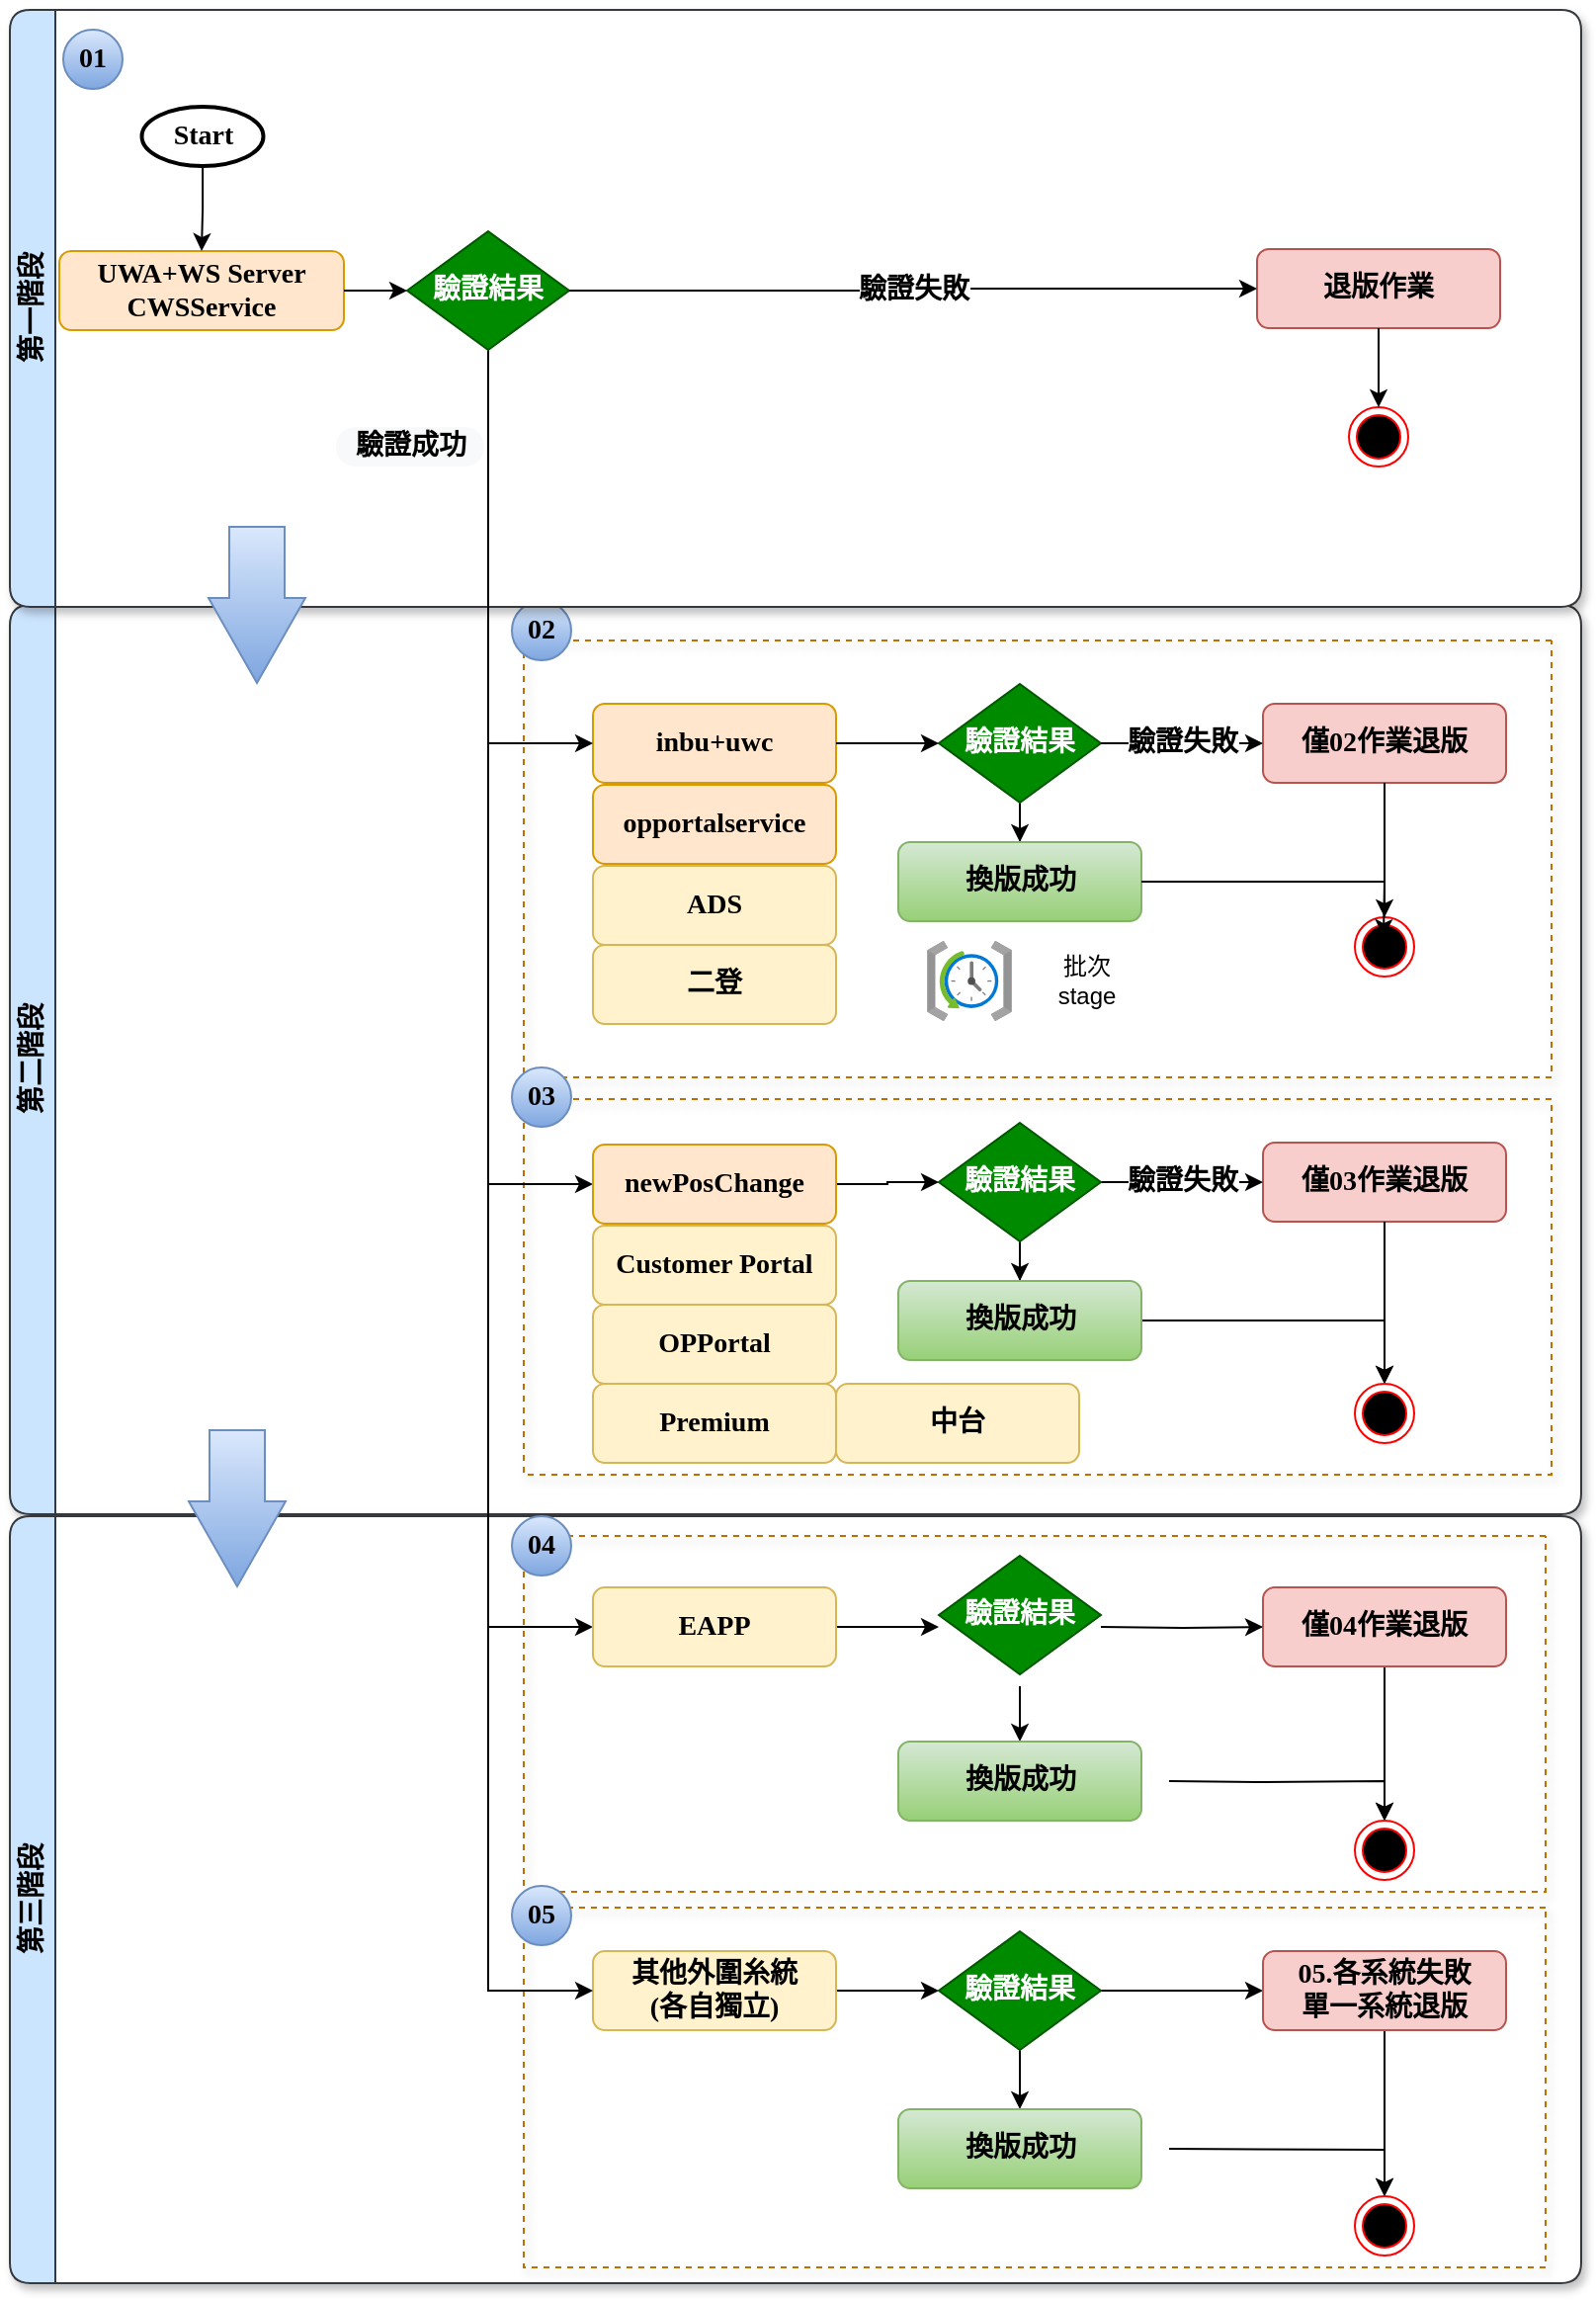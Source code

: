 <mxfile version="24.9.2">
  <diagram id="C5RBs43oDa-KdzZeNtuy" name="Page-1">
    <mxGraphModel dx="1426" dy="749" grid="1" gridSize="10" guides="1" tooltips="1" connect="1" arrows="1" fold="1" page="1" pageScale="1" pageWidth="827" pageHeight="1169" math="0" shadow="0">
      <root>
        <mxCell id="WIyWlLk6GJQsqaUBKTNV-0" />
        <mxCell id="WIyWlLk6GJQsqaUBKTNV-1" parent="WIyWlLk6GJQsqaUBKTNV-0" />
        <mxCell id="SWPrqackAz6YK81M5vLL-146" value="第二階段" style="swimlane;horizontal=0;whiteSpace=wrap;html=1;rounded=1;shadow=1;fillColor=#cce5ff;strokeColor=#36393d;swimlaneFillColor=default;fontFamily=Verdana;fontSize=14;fontStyle=1" parent="WIyWlLk6GJQsqaUBKTNV-1" vertex="1">
          <mxGeometry x="5" y="311" width="795" height="460" as="geometry" />
        </mxCell>
        <mxCell id="SWPrqackAz6YK81M5vLL-147" value="僅03作業退版" style="rounded=1;whiteSpace=wrap;html=1;fontSize=14;glass=0;strokeWidth=1;shadow=0;fillColor=#f8cecc;strokeColor=#b85450;fontFamily=Verdana;fontStyle=1" parent="SWPrqackAz6YK81M5vLL-146" vertex="1">
          <mxGeometry x="634" y="272" width="123.0" height="40" as="geometry" />
        </mxCell>
        <mxCell id="SWPrqackAz6YK81M5vLL-149" style="edgeStyle=orthogonalEdgeStyle;rounded=0;orthogonalLoop=1;jettySize=auto;html=1;entryX=0.5;entryY=0;entryDx=0;entryDy=0;fontFamily=Verdana;fontSize=14;fontStyle=1" parent="SWPrqackAz6YK81M5vLL-146" source="SWPrqackAz6YK81M5vLL-147" target="SWPrqackAz6YK81M5vLL-148" edge="1">
          <mxGeometry relative="1" as="geometry" />
        </mxCell>
        <mxCell id="SWPrqackAz6YK81M5vLL-134" value="二登" style="rounded=1;whiteSpace=wrap;html=1;fontSize=14;glass=0;strokeWidth=1;shadow=0;fillColor=#fff2cc;strokeColor=#d6b656;fontFamily=Verdana;fontStyle=1" parent="SWPrqackAz6YK81M5vLL-146" vertex="1">
          <mxGeometry x="295.0" y="172" width="123.0" height="40" as="geometry" />
        </mxCell>
        <mxCell id="SWPrqackAz6YK81M5vLL-133" value="ADS" style="rounded=1;whiteSpace=wrap;html=1;fontSize=14;glass=0;strokeWidth=1;shadow=0;fillColor=#fff2cc;strokeColor=#d6b656;fontFamily=Verdana;fontStyle=1" parent="SWPrqackAz6YK81M5vLL-146" vertex="1">
          <mxGeometry x="295.0" y="132" width="123.0" height="40" as="geometry" />
        </mxCell>
        <mxCell id="SWPrqackAz6YK81M5vLL-191" style="edgeStyle=orthogonalEdgeStyle;rounded=0;orthogonalLoop=1;jettySize=auto;html=1;entryX=0.5;entryY=0;entryDx=0;entryDy=0;fontFamily=Verdana;fontSize=14;fontStyle=1" parent="SWPrqackAz6YK81M5vLL-146" source="SWPrqackAz6YK81M5vLL-136" target="SWPrqackAz6YK81M5vLL-189" edge="1">
          <mxGeometry relative="1" as="geometry" />
        </mxCell>
        <mxCell id="SWPrqackAz6YK81M5vLL-136" value="驗證結果" style="rhombus;whiteSpace=wrap;html=1;fillColor=#008a00;fontColor=#ffffff;strokeColor=#005700;fontFamily=Verdana;fontSize=14;fontStyle=1" parent="SWPrqackAz6YK81M5vLL-146" vertex="1">
          <mxGeometry x="470.0" y="40" width="82" height="60" as="geometry" />
        </mxCell>
        <mxCell id="SWPrqackAz6YK81M5vLL-139" value="僅02作業退版" style="rounded=1;whiteSpace=wrap;html=1;fontSize=14;glass=0;strokeWidth=1;shadow=0;fillColor=#f8cecc;strokeColor=#b85450;fontFamily=Verdana;fontStyle=1" parent="SWPrqackAz6YK81M5vLL-146" vertex="1">
          <mxGeometry x="634" y="50" width="123.0" height="40" as="geometry" />
        </mxCell>
        <mxCell id="SWPrqackAz6YK81M5vLL-135" value="驗證失敗" style="edgeStyle=orthogonalEdgeStyle;rounded=0;orthogonalLoop=1;jettySize=auto;html=1;entryX=0;entryY=0.5;entryDx=0;entryDy=0;fontFamily=Verdana;fontSize=14;fontStyle=1" parent="SWPrqackAz6YK81M5vLL-146" source="SWPrqackAz6YK81M5vLL-136" target="SWPrqackAz6YK81M5vLL-139" edge="1">
          <mxGeometry relative="1" as="geometry" />
        </mxCell>
        <mxCell id="SWPrqackAz6YK81M5vLL-138" style="edgeStyle=orthogonalEdgeStyle;rounded=0;orthogonalLoop=1;jettySize=auto;html=1;entryX=0.5;entryY=0;entryDx=0;entryDy=0;fontFamily=Verdana;fontSize=14;fontStyle=1" parent="SWPrqackAz6YK81M5vLL-146" source="SWPrqackAz6YK81M5vLL-139" target="SWPrqackAz6YK81M5vLL-140" edge="1">
          <mxGeometry relative="1" as="geometry" />
        </mxCell>
        <mxCell id="SWPrqackAz6YK81M5vLL-129" value="&lt;div style=&quot;text-align: left; font-size: 14px;&quot;&gt;&lt;span style=&quot;background-color: initial; font-size: 14px;&quot;&gt;OPPortal&lt;/span&gt;&lt;/div&gt;" style="rounded=1;whiteSpace=wrap;html=1;fontSize=14;glass=0;strokeWidth=1;shadow=0;fillColor=#fff2cc;strokeColor=#d6b656;fontFamily=Verdana;fontStyle=1" parent="SWPrqackAz6YK81M5vLL-146" vertex="1">
          <mxGeometry x="295.0" y="354" width="123.0" height="40" as="geometry" />
        </mxCell>
        <mxCell id="SWPrqackAz6YK81M5vLL-153" value="驗證失敗" style="edgeStyle=orthogonalEdgeStyle;rounded=0;orthogonalLoop=1;jettySize=auto;html=1;fontFamily=Verdana;fontSize=14;fontStyle=1" parent="SWPrqackAz6YK81M5vLL-146" source="SWPrqackAz6YK81M5vLL-150" target="SWPrqackAz6YK81M5vLL-147" edge="1">
          <mxGeometry relative="1" as="geometry" />
        </mxCell>
        <mxCell id="SWPrqackAz6YK81M5vLL-197" style="edgeStyle=orthogonalEdgeStyle;rounded=0;orthogonalLoop=1;jettySize=auto;html=1;entryX=0.5;entryY=0;entryDx=0;entryDy=0;fontFamily=Verdana;fontSize=14;fontStyle=1" parent="SWPrqackAz6YK81M5vLL-146" source="SWPrqackAz6YK81M5vLL-150" target="SWPrqackAz6YK81M5vLL-193" edge="1">
          <mxGeometry relative="1" as="geometry" />
        </mxCell>
        <mxCell id="SWPrqackAz6YK81M5vLL-150" value="驗證結果" style="rhombus;whiteSpace=wrap;html=1;fillColor=#008a00;fontColor=#ffffff;strokeColor=#005700;fontFamily=Verdana;fontSize=14;fontStyle=1" parent="SWPrqackAz6YK81M5vLL-146" vertex="1">
          <mxGeometry x="470.0" y="262" width="82" height="60" as="geometry" />
        </mxCell>
        <mxCell id="SWPrqackAz6YK81M5vLL-189" value="換版成功" style="rounded=1;whiteSpace=wrap;html=1;fontSize=14;glass=0;strokeWidth=1;shadow=0;fontFamily=Verdana;fillColor=#d5e8d4;gradientColor=#97d077;strokeColor=#82b366;fontStyle=1" parent="SWPrqackAz6YK81M5vLL-146" vertex="1">
          <mxGeometry x="449.5" y="120" width="123.0" height="40" as="geometry" />
        </mxCell>
        <mxCell id="SWPrqackAz6YK81M5vLL-201" style="edgeStyle=orthogonalEdgeStyle;rounded=0;orthogonalLoop=1;jettySize=auto;html=1;entryX=0.5;entryY=0;entryDx=0;entryDy=0;fontFamily=Verdana;fontSize=14;fontStyle=1;exitX=1;exitY=0.5;exitDx=0;exitDy=0;" parent="SWPrqackAz6YK81M5vLL-146" source="SWPrqackAz6YK81M5vLL-193" target="SWPrqackAz6YK81M5vLL-148" edge="1">
          <mxGeometry relative="1" as="geometry">
            <mxPoint x="586.5" y="362" as="sourcePoint" />
          </mxGeometry>
        </mxCell>
        <mxCell id="SWPrqackAz6YK81M5vLL-193" value="換版成功" style="rounded=1;whiteSpace=wrap;html=1;fontSize=14;glass=0;strokeWidth=1;shadow=0;fontFamily=Verdana;fillColor=#d5e8d4;gradientColor=#97d077;strokeColor=#82b366;fontStyle=1" parent="SWPrqackAz6YK81M5vLL-146" vertex="1">
          <mxGeometry x="449.5" y="342" width="123.0" height="40" as="geometry" />
        </mxCell>
        <mxCell id="SWPrqackAz6YK81M5vLL-198" value="" style="swimlane;startSize=0;dashed=1;shadow=1;rounded=1;fillColor=#f0a30a;fontColor=#000000;strokeColor=#BD7000;swimlaneFillColor=none;fontFamily=Verdana;fontSize=14;fontStyle=1" parent="SWPrqackAz6YK81M5vLL-146" vertex="1">
          <mxGeometry x="260" y="18" width="520" height="221" as="geometry" />
        </mxCell>
        <mxCell id="SWPrqackAz6YK81M5vLL-140" value="" style="ellipse;html=1;shape=endState;fillColor=#000000;strokeColor=#ff0000;fontFamily=Verdana;fontSize=14;fontStyle=1" parent="SWPrqackAz6YK81M5vLL-198" vertex="1">
          <mxGeometry x="420.5" y="140" width="30" height="30" as="geometry" />
        </mxCell>
        <mxCell id="SWPrqackAz6YK81M5vLL-237" value="02" style="ellipse;whiteSpace=wrap;html=1;aspect=fixed;fillColor=#dae8fc;gradientColor=#7ea6e0;strokeColor=#6c8ebf;fontFamily=Verdana;fontSize=14;fontStyle=1" parent="SWPrqackAz6YK81M5vLL-198" vertex="1">
          <mxGeometry x="-6" y="-20" width="30" height="30" as="geometry" />
        </mxCell>
        <mxCell id="aclCSw0ql2PgXOTzAVun-2" value="&lt;span data-teams=&quot;true&quot;&gt;opportalservice&lt;/span&gt;" style="rounded=1;whiteSpace=wrap;html=1;fontSize=14;glass=0;strokeWidth=1;shadow=0;fillColor=#ffe6cc;strokeColor=#d79b00;fontFamily=Verdana;fontStyle=1" parent="SWPrqackAz6YK81M5vLL-198" vertex="1">
          <mxGeometry x="35.0" y="73" width="123.0" height="40" as="geometry" />
        </mxCell>
        <mxCell id="aclCSw0ql2PgXOTzAVun-6" value="" style="image;aspect=fixed;html=1;points=[];align=center;fontSize=12;image=img/lib/azure2/management_governance/Scheduler_Job_Collections.svg;" parent="SWPrqackAz6YK81M5vLL-198" vertex="1">
          <mxGeometry x="204" y="152" width="43" height="40.47" as="geometry" />
        </mxCell>
        <mxCell id="aclCSw0ql2PgXOTzAVun-7" value="批次&lt;div&gt;stage&lt;/div&gt;" style="text;html=1;align=center;verticalAlign=middle;whiteSpace=wrap;rounded=0;" parent="SWPrqackAz6YK81M5vLL-198" vertex="1">
          <mxGeometry x="255" y="157.23" width="60" height="30" as="geometry" />
        </mxCell>
        <mxCell id="SWPrqackAz6YK81M5vLL-200" value="" style="swimlane;startSize=0;dashed=1;shadow=1;rounded=1;fillColor=#f0a30a;fontColor=#000000;strokeColor=#BD7000;fontFamily=Verdana;fontSize=14;fontStyle=1" parent="SWPrqackAz6YK81M5vLL-146" vertex="1">
          <mxGeometry x="260" y="250" width="520" height="190" as="geometry" />
        </mxCell>
        <mxCell id="SWPrqackAz6YK81M5vLL-148" value="" style="ellipse;html=1;shape=endState;fillColor=#000000;strokeColor=#ff0000;fontFamily=Verdana;fontSize=14;fontStyle=1" parent="SWPrqackAz6YK81M5vLL-200" vertex="1">
          <mxGeometry x="420.5" y="144" width="30" height="30" as="geometry" />
        </mxCell>
        <mxCell id="SWPrqackAz6YK81M5vLL-238" value="03" style="ellipse;whiteSpace=wrap;html=1;aspect=fixed;fillColor=#dae8fc;gradientColor=#7ea6e0;strokeColor=#6c8ebf;fontFamily=Verdana;fontSize=14;fontStyle=1" parent="SWPrqackAz6YK81M5vLL-200" vertex="1">
          <mxGeometry x="-6" y="-16" width="30" height="30" as="geometry" />
        </mxCell>
        <mxCell id="aclCSw0ql2PgXOTzAVun-0" value="&lt;div style=&quot;text-align: left;&quot;&gt;Premium&lt;/div&gt;" style="rounded=1;whiteSpace=wrap;html=1;fontSize=14;glass=0;strokeWidth=1;shadow=0;fillColor=#fff2cc;strokeColor=#d6b656;fontFamily=Verdana;fontStyle=1" parent="SWPrqackAz6YK81M5vLL-200" vertex="1">
          <mxGeometry x="35.0" y="144" width="123.0" height="40" as="geometry" />
        </mxCell>
        <mxCell id="aclCSw0ql2PgXOTzAVun-1" value="&lt;div style=&quot;text-align: left;&quot;&gt;中台&lt;/div&gt;" style="rounded=1;whiteSpace=wrap;html=1;fontSize=14;glass=0;strokeWidth=1;shadow=0;fillColor=#fff2cc;strokeColor=#d6b656;fontFamily=Verdana;fontStyle=1" parent="SWPrqackAz6YK81M5vLL-200" vertex="1">
          <mxGeometry x="158.0" y="144" width="123.0" height="40" as="geometry" />
        </mxCell>
        <mxCell id="SWPrqackAz6YK81M5vLL-202" style="edgeStyle=orthogonalEdgeStyle;rounded=0;orthogonalLoop=1;jettySize=auto;html=1;fontFamily=Verdana;fontSize=14;fontStyle=1;exitX=1;exitY=0.5;exitDx=0;exitDy=0;" parent="SWPrqackAz6YK81M5vLL-146" source="SWPrqackAz6YK81M5vLL-189" edge="1">
          <mxGeometry relative="1" as="geometry">
            <mxPoint x="586.5" y="140" as="sourcePoint" />
            <mxPoint x="695" y="168" as="targetPoint" />
          </mxGeometry>
        </mxCell>
        <mxCell id="SWPrqackAz6YK81M5vLL-187" value="第三階段" style="swimlane;horizontal=0;whiteSpace=wrap;html=1;rounded=1;shadow=1;fillColor=#cce5ff;strokeColor=#36393d;swimlaneFillColor=default;fontFamily=Verdana;fontSize=14;fontStyle=1" parent="WIyWlLk6GJQsqaUBKTNV-1" vertex="1">
          <mxGeometry x="5" y="772" width="795" height="388" as="geometry" />
        </mxCell>
        <mxCell id="SWPrqackAz6YK81M5vLL-112" style="edgeStyle=orthogonalEdgeStyle;rounded=0;orthogonalLoop=1;jettySize=auto;html=1;entryX=0.5;entryY=0;entryDx=0;entryDy=0;fontFamily=Verdana;fontSize=14;fontStyle=1" parent="SWPrqackAz6YK81M5vLL-187" source="SWPrqackAz6YK81M5vLL-113" target="SWPrqackAz6YK81M5vLL-114" edge="1">
          <mxGeometry relative="1" as="geometry" />
        </mxCell>
        <mxCell id="SWPrqackAz6YK81M5vLL-113" value="僅04作業退版" style="rounded=1;whiteSpace=wrap;html=1;fontSize=14;glass=0;strokeWidth=1;shadow=0;fillColor=#f8cecc;strokeColor=#b85450;fontFamily=Verdana;fontStyle=1" parent="SWPrqackAz6YK81M5vLL-187" vertex="1">
          <mxGeometry x="634" y="36" width="123.0" height="40" as="geometry" />
        </mxCell>
        <mxCell id="SWPrqackAz6YK81M5vLL-204" value="" style="edgeStyle=orthogonalEdgeStyle;rounded=0;orthogonalLoop=1;jettySize=auto;html=1;fontFamily=Verdana;fontSize=14;fontStyle=1" parent="SWPrqackAz6YK81M5vLL-187" target="SWPrqackAz6YK81M5vLL-113" edge="1">
          <mxGeometry relative="1" as="geometry">
            <mxPoint x="552" y="56" as="sourcePoint" />
          </mxGeometry>
        </mxCell>
        <mxCell id="SWPrqackAz6YK81M5vLL-207" style="edgeStyle=orthogonalEdgeStyle;rounded=0;orthogonalLoop=1;jettySize=auto;html=1;entryX=0.5;entryY=0;entryDx=0;entryDy=0;fontFamily=Verdana;fontSize=14;fontStyle=1" parent="SWPrqackAz6YK81M5vLL-187" target="SWPrqackAz6YK81M5vLL-132" edge="1">
          <mxGeometry relative="1" as="geometry">
            <mxPoint x="511" y="86.0" as="sourcePoint" />
          </mxGeometry>
        </mxCell>
        <mxCell id="SWPrqackAz6YK81M5vLL-199" value="驗證結果" style="rhombus;whiteSpace=wrap;html=1;fillColor=#008a00;fontColor=#ffffff;strokeColor=#005700;fontFamily=Verdana;fontSize=14;fontStyle=1" parent="SWPrqackAz6YK81M5vLL-187" vertex="1">
          <mxGeometry x="470.0" y="20" width="82" height="60" as="geometry" />
        </mxCell>
        <mxCell id="SWPrqackAz6YK81M5vLL-210" style="edgeStyle=orthogonalEdgeStyle;rounded=0;orthogonalLoop=1;jettySize=auto;html=1;entryX=0;entryY=0.5;entryDx=0;entryDy=0;fontFamily=Verdana;fontSize=14;fontStyle=1" parent="SWPrqackAz6YK81M5vLL-187" source="SWPrqackAz6YK81M5vLL-122" target="SWPrqackAz6YK81M5vLL-209" edge="1">
          <mxGeometry relative="1" as="geometry" />
        </mxCell>
        <mxCell id="SWPrqackAz6YK81M5vLL-122" value="其他外圍糸統&lt;div style=&quot;font-size: 14px;&quot;&gt;(各自獨立)&lt;/div&gt;" style="rounded=1;whiteSpace=wrap;html=1;fontSize=14;glass=0;strokeWidth=1;shadow=0;fillColor=#fff2cc;strokeColor=#d6b656;fontFamily=Verdana;fontStyle=1" parent="SWPrqackAz6YK81M5vLL-187" vertex="1">
          <mxGeometry x="295" y="220" width="123.0" height="40" as="geometry" />
        </mxCell>
        <mxCell id="SWPrqackAz6YK81M5vLL-224" style="edgeStyle=orthogonalEdgeStyle;rounded=0;orthogonalLoop=1;jettySize=auto;html=1;entryX=0.5;entryY=0;entryDx=0;entryDy=0;fontFamily=Verdana;fontSize=14;fontStyle=1" parent="SWPrqackAz6YK81M5vLL-187" target="SWPrqackAz6YK81M5vLL-114" edge="1">
          <mxGeometry relative="1" as="geometry">
            <mxPoint x="586.5" y="134" as="sourcePoint" />
          </mxGeometry>
        </mxCell>
        <mxCell id="SWPrqackAz6YK81M5vLL-132" value="換版成功" style="rounded=1;whiteSpace=wrap;html=1;fontSize=14;glass=0;strokeWidth=1;shadow=0;fontFamily=Verdana;fillColor=#d5e8d4;gradientColor=#97d077;strokeColor=#82b366;fontStyle=1" parent="SWPrqackAz6YK81M5vLL-187" vertex="1">
          <mxGeometry x="449.5" y="114" width="123.0" height="40" as="geometry" />
        </mxCell>
        <mxCell id="SWPrqackAz6YK81M5vLL-213" style="edgeStyle=orthogonalEdgeStyle;rounded=0;orthogonalLoop=1;jettySize=auto;html=1;fontFamily=Verdana;fontSize=14;fontStyle=1" parent="SWPrqackAz6YK81M5vLL-187" source="SWPrqackAz6YK81M5vLL-209" target="SWPrqackAz6YK81M5vLL-212" edge="1">
          <mxGeometry relative="1" as="geometry" />
        </mxCell>
        <mxCell id="SWPrqackAz6YK81M5vLL-217" style="edgeStyle=orthogonalEdgeStyle;rounded=0;orthogonalLoop=1;jettySize=auto;html=1;fontFamily=Verdana;fontSize=14;fontStyle=1" parent="SWPrqackAz6YK81M5vLL-187" source="SWPrqackAz6YK81M5vLL-209" target="SWPrqackAz6YK81M5vLL-215" edge="1">
          <mxGeometry relative="1" as="geometry" />
        </mxCell>
        <mxCell id="SWPrqackAz6YK81M5vLL-209" value="驗證結果" style="rhombus;whiteSpace=wrap;html=1;fillColor=#008a00;fontColor=#ffffff;strokeColor=#005700;fontFamily=Verdana;fontSize=14;fontStyle=1" parent="SWPrqackAz6YK81M5vLL-187" vertex="1">
          <mxGeometry x="470.0" y="210" width="82" height="60" as="geometry" />
        </mxCell>
        <mxCell id="SWPrqackAz6YK81M5vLL-225" style="edgeStyle=orthogonalEdgeStyle;rounded=0;orthogonalLoop=1;jettySize=auto;html=1;entryX=0.5;entryY=0;entryDx=0;entryDy=0;fontFamily=Verdana;fontSize=14;fontStyle=1" parent="SWPrqackAz6YK81M5vLL-187" target="SWPrqackAz6YK81M5vLL-216" edge="1">
          <mxGeometry relative="1" as="geometry">
            <mxPoint x="586.5" y="320" as="sourcePoint" />
          </mxGeometry>
        </mxCell>
        <mxCell id="SWPrqackAz6YK81M5vLL-212" value="換版成功" style="rounded=1;whiteSpace=wrap;html=1;fontSize=14;glass=0;strokeWidth=1;shadow=0;fontFamily=Verdana;fillColor=#d5e8d4;gradientColor=#97d077;strokeColor=#82b366;fontStyle=1" parent="SWPrqackAz6YK81M5vLL-187" vertex="1">
          <mxGeometry x="449.5" y="300" width="123.0" height="40" as="geometry" />
        </mxCell>
        <mxCell id="SWPrqackAz6YK81M5vLL-214" style="edgeStyle=orthogonalEdgeStyle;rounded=0;orthogonalLoop=1;jettySize=auto;html=1;entryX=0.5;entryY=0;entryDx=0;entryDy=0;fontFamily=Verdana;fontSize=14;fontStyle=1" parent="SWPrqackAz6YK81M5vLL-187" source="SWPrqackAz6YK81M5vLL-215" target="SWPrqackAz6YK81M5vLL-216" edge="1">
          <mxGeometry relative="1" as="geometry" />
        </mxCell>
        <mxCell id="SWPrqackAz6YK81M5vLL-215" value="05.各系統失敗&lt;div&gt;單一系統退版&lt;/div&gt;" style="rounded=1;whiteSpace=wrap;html=1;fontSize=14;glass=0;strokeWidth=1;shadow=0;fillColor=#f8cecc;strokeColor=#b85450;fontFamily=Verdana;fontStyle=1" parent="SWPrqackAz6YK81M5vLL-187" vertex="1">
          <mxGeometry x="634" y="220" width="123.0" height="40" as="geometry" />
        </mxCell>
        <mxCell id="SWPrqackAz6YK81M5vLL-216" value="" style="ellipse;html=1;shape=endState;fillColor=#000000;strokeColor=#ff0000;fontFamily=Verdana;fontSize=14;fontStyle=1" parent="SWPrqackAz6YK81M5vLL-187" vertex="1">
          <mxGeometry x="680.5" y="344" width="30" height="30" as="geometry" />
        </mxCell>
        <mxCell id="SWPrqackAz6YK81M5vLL-218" value="" style="swimlane;startSize=0;dashed=1;shadow=1;rounded=1;fillColor=#f0a30a;fontColor=#000000;strokeColor=#BD7000;fontFamily=Verdana;fontSize=14;fontStyle=1" parent="SWPrqackAz6YK81M5vLL-187" vertex="1">
          <mxGeometry x="260" y="10" width="517" height="180" as="geometry" />
        </mxCell>
        <mxCell id="SWPrqackAz6YK81M5vLL-114" value="" style="ellipse;html=1;shape=endState;fillColor=#000000;strokeColor=#ff0000;fontFamily=Verdana;fontSize=14;fontStyle=1" parent="SWPrqackAz6YK81M5vLL-218" vertex="1">
          <mxGeometry x="420.5" y="144" width="30" height="30" as="geometry" />
        </mxCell>
        <mxCell id="SWPrqackAz6YK81M5vLL-239" value="04" style="ellipse;whiteSpace=wrap;html=1;aspect=fixed;fillColor=#dae8fc;gradientColor=#7ea6e0;strokeColor=#6c8ebf;fontFamily=Verdana;fontSize=14;fontStyle=1" parent="SWPrqackAz6YK81M5vLL-218" vertex="1">
          <mxGeometry x="-6" y="-10" width="30" height="30" as="geometry" />
        </mxCell>
        <mxCell id="SWPrqackAz6YK81M5vLL-223" value="" style="swimlane;startSize=0;dashed=1;shadow=1;rounded=1;fillColor=#f0a30a;fontColor=#000000;strokeColor=#BD7000;fontFamily=Verdana;fontSize=14;fontStyle=1" parent="SWPrqackAz6YK81M5vLL-187" vertex="1">
          <mxGeometry x="260" y="198" width="517" height="182" as="geometry" />
        </mxCell>
        <mxCell id="SWPrqackAz6YK81M5vLL-240" value="05" style="ellipse;whiteSpace=wrap;html=1;aspect=fixed;fillColor=#dae8fc;gradientColor=#7ea6e0;strokeColor=#6c8ebf;fontFamily=Verdana;fontSize=14;fontStyle=1" parent="SWPrqackAz6YK81M5vLL-223" vertex="1">
          <mxGeometry x="-6" y="-11" width="30" height="30" as="geometry" />
        </mxCell>
        <mxCell id="bksfA2vhkVnLnshgsWXk-1" value="" style="shape=flexArrow;endArrow=classic;html=1;rounded=0;width=28;endSize=14;fillColor=#dae8fc;gradientColor=#7ea6e0;strokeColor=#6c8ebf;" parent="SWPrqackAz6YK81M5vLL-187" edge="1">
          <mxGeometry width="50" height="50" relative="1" as="geometry">
            <mxPoint x="115" y="-44" as="sourcePoint" />
            <mxPoint x="115" y="36" as="targetPoint" />
          </mxGeometry>
        </mxCell>
        <mxCell id="SWPrqackAz6YK81M5vLL-145" value="第一階段" style="swimlane;horizontal=0;whiteSpace=wrap;html=1;rounded=1;shadow=1;fillColor=#cce5ff;strokeColor=#36393d;swimlaneFillColor=default;fontFamily=Verdana;fontSize=14;fontStyle=1" parent="WIyWlLk6GJQsqaUBKTNV-1" vertex="1">
          <mxGeometry x="5" y="10" width="795" height="302" as="geometry" />
        </mxCell>
        <mxCell id="SWPrqackAz6YK81M5vLL-124" value="退版作業" style="rounded=1;whiteSpace=wrap;html=1;fontSize=14;glass=0;strokeWidth=1;shadow=0;fillColor=#f8cecc;strokeColor=#b85450;fontFamily=Verdana;fontStyle=1" parent="SWPrqackAz6YK81M5vLL-145" vertex="1">
          <mxGeometry x="631" y="121" width="123.0" height="40" as="geometry" />
        </mxCell>
        <mxCell id="SWPrqackAz6YK81M5vLL-125" value="" style="ellipse;html=1;shape=endState;fillColor=#000000;strokeColor=#ff0000;fontFamily=Verdana;fontSize=14;fontStyle=1" parent="SWPrqackAz6YK81M5vLL-145" vertex="1">
          <mxGeometry x="677.5" y="201" width="30" height="30" as="geometry" />
        </mxCell>
        <mxCell id="SWPrqackAz6YK81M5vLL-126" style="edgeStyle=orthogonalEdgeStyle;rounded=0;orthogonalLoop=1;jettySize=auto;html=1;entryX=0.5;entryY=0;entryDx=0;entryDy=0;fontFamily=Verdana;fontSize=14;fontStyle=1" parent="SWPrqackAz6YK81M5vLL-145" source="SWPrqackAz6YK81M5vLL-124" target="SWPrqackAz6YK81M5vLL-125" edge="1">
          <mxGeometry relative="1" as="geometry" />
        </mxCell>
        <mxCell id="SWPrqackAz6YK81M5vLL-111" value="Start" style="strokeWidth=2;html=1;shape=mxgraph.flowchart.start_1;whiteSpace=wrap;fontFamily=Verdana;fontSize=14;fontStyle=1" parent="SWPrqackAz6YK81M5vLL-145" vertex="1">
          <mxGeometry x="66.75" y="49" width="61.5" height="30" as="geometry" />
        </mxCell>
        <mxCell id="SWPrqackAz6YK81M5vLL-236" value="01" style="ellipse;whiteSpace=wrap;html=1;aspect=fixed;fillColor=#dae8fc;gradientColor=#7ea6e0;strokeColor=#6c8ebf;fontFamily=Verdana;fontSize=14;fontStyle=1" parent="SWPrqackAz6YK81M5vLL-145" vertex="1">
          <mxGeometry x="27" y="10" width="30" height="30" as="geometry" />
        </mxCell>
        <mxCell id="SWPrqackAz6YK81M5vLL-242" value="驗證成功" style="rounded=1;whiteSpace=wrap;html=1;arcSize=50;strokeColor=none;strokeWidth=1;fillColor=#F8F9FA;fontColor=#000000;whiteSpace=wrap;align=left;verticalAlign=middle;spacingLeft=0;fontStyle=1;fontSize=14;spacing=10;fontFamily=Verdana;" parent="SWPrqackAz6YK81M5vLL-145" vertex="1">
          <mxGeometry x="165" y="211" width="75" height="20" as="geometry" />
        </mxCell>
        <mxCell id="SWPrqackAz6YK81M5vLL-109" value="UWA+WS Server&lt;div style=&quot;font-size: 14px;&quot;&gt;CWSService&lt;/div&gt;" style="rounded=1;whiteSpace=wrap;html=1;fontSize=14;glass=0;strokeWidth=1;shadow=0;fillColor=#ffe6cc;strokeColor=#d79b00;fontFamily=Verdana;fontStyle=1" parent="WIyWlLk6GJQsqaUBKTNV-1" vertex="1">
          <mxGeometry x="30" y="132" width="144" height="40" as="geometry" />
        </mxCell>
        <mxCell id="SWPrqackAz6YK81M5vLL-110" style="edgeStyle=orthogonalEdgeStyle;rounded=0;orthogonalLoop=1;jettySize=auto;html=1;entryX=0.5;entryY=0;entryDx=0;entryDy=0;fontFamily=Verdana;fontSize=14;fontStyle=1" parent="WIyWlLk6GJQsqaUBKTNV-1" source="SWPrqackAz6YK81M5vLL-111" target="SWPrqackAz6YK81M5vLL-109" edge="1">
          <mxGeometry relative="1" as="geometry" />
        </mxCell>
        <mxCell id="SWPrqackAz6YK81M5vLL-115" style="edgeStyle=orthogonalEdgeStyle;rounded=0;orthogonalLoop=1;jettySize=auto;html=1;entryX=0;entryY=0.5;entryDx=0;entryDy=0;exitX=0.5;exitY=1;exitDx=0;exitDy=0;fontFamily=Verdana;fontSize=14;fontStyle=1" parent="WIyWlLk6GJQsqaUBKTNV-1" source="SWPrqackAz6YK81M5vLL-123" target="SWPrqackAz6YK81M5vLL-120" edge="1">
          <mxGeometry relative="1" as="geometry" />
        </mxCell>
        <mxCell id="SWPrqackAz6YK81M5vLL-116" style="edgeStyle=orthogonalEdgeStyle;rounded=0;orthogonalLoop=1;jettySize=auto;html=1;entryX=0;entryY=0.5;entryDx=0;entryDy=0;exitX=0.5;exitY=1;exitDx=0;exitDy=0;fontFamily=Verdana;fontSize=14;fontStyle=1" parent="WIyWlLk6GJQsqaUBKTNV-1" source="SWPrqackAz6YK81M5vLL-123" target="SWPrqackAz6YK81M5vLL-121" edge="1">
          <mxGeometry relative="1" as="geometry" />
        </mxCell>
        <mxCell id="SWPrqackAz6YK81M5vLL-117" style="edgeStyle=orthogonalEdgeStyle;rounded=0;orthogonalLoop=1;jettySize=auto;html=1;entryX=0;entryY=0.5;entryDx=0;entryDy=0;exitX=0.5;exitY=1;exitDx=0;exitDy=0;fontFamily=Verdana;fontSize=14;fontStyle=1" parent="WIyWlLk6GJQsqaUBKTNV-1" source="SWPrqackAz6YK81M5vLL-123" target="SWPrqackAz6YK81M5vLL-122" edge="1">
          <mxGeometry relative="1" as="geometry" />
        </mxCell>
        <mxCell id="SWPrqackAz6YK81M5vLL-118" value="inbu+uwc" style="rounded=1;whiteSpace=wrap;html=1;fontSize=14;glass=0;strokeWidth=1;shadow=0;fillColor=#ffe6cc;strokeColor=#d79b00;fontFamily=Verdana;fontStyle=1" parent="WIyWlLk6GJQsqaUBKTNV-1" vertex="1">
          <mxGeometry x="300.0" y="361" width="123.0" height="40" as="geometry" />
        </mxCell>
        <mxCell id="SWPrqackAz6YK81M5vLL-119" style="rounded=0;orthogonalLoop=1;jettySize=auto;html=1;entryX=0;entryY=0.5;entryDx=0;entryDy=0;edgeStyle=orthogonalEdgeStyle;exitX=0.5;exitY=1;exitDx=0;exitDy=0;fontFamily=Verdana;fontSize=14;fontStyle=1" parent="WIyWlLk6GJQsqaUBKTNV-1" source="SWPrqackAz6YK81M5vLL-123" target="SWPrqackAz6YK81M5vLL-118" edge="1">
          <mxGeometry relative="1" as="geometry" />
        </mxCell>
        <mxCell id="SWPrqackAz6YK81M5vLL-152" style="edgeStyle=orthogonalEdgeStyle;rounded=0;orthogonalLoop=1;jettySize=auto;html=1;entryX=0;entryY=0.5;entryDx=0;entryDy=0;fontFamily=Verdana;fontSize=14;fontStyle=1" parent="WIyWlLk6GJQsqaUBKTNV-1" source="SWPrqackAz6YK81M5vLL-120" target="SWPrqackAz6YK81M5vLL-150" edge="1">
          <mxGeometry relative="1" as="geometry" />
        </mxCell>
        <mxCell id="SWPrqackAz6YK81M5vLL-120" value="newPosChange" style="rounded=1;whiteSpace=wrap;html=1;fontSize=14;glass=0;strokeWidth=1;shadow=0;fillColor=#ffe6cc;strokeColor=#d79b00;fontFamily=Verdana;fontStyle=1" parent="WIyWlLk6GJQsqaUBKTNV-1" vertex="1">
          <mxGeometry x="300.0" y="584" width="123.0" height="40" as="geometry" />
        </mxCell>
        <mxCell id="SWPrqackAz6YK81M5vLL-203" style="edgeStyle=orthogonalEdgeStyle;rounded=0;orthogonalLoop=1;jettySize=auto;html=1;entryX=0;entryY=0.5;entryDx=0;entryDy=0;fontFamily=Verdana;fontSize=14;fontStyle=1" parent="WIyWlLk6GJQsqaUBKTNV-1" source="SWPrqackAz6YK81M5vLL-121" edge="1">
          <mxGeometry relative="1" as="geometry">
            <mxPoint x="475" y="828" as="targetPoint" />
          </mxGeometry>
        </mxCell>
        <mxCell id="SWPrqackAz6YK81M5vLL-121" value="EAPP" style="rounded=1;whiteSpace=wrap;html=1;fontSize=14;glass=0;strokeWidth=1;shadow=0;fillColor=#fff2cc;strokeColor=#d6b656;fontFamily=Verdana;fontStyle=1" parent="WIyWlLk6GJQsqaUBKTNV-1" vertex="1">
          <mxGeometry x="300.0" y="808" width="123.0" height="40" as="geometry" />
        </mxCell>
        <mxCell id="SWPrqackAz6YK81M5vLL-123" value="驗證結果" style="rhombus;whiteSpace=wrap;html=1;fillColor=#008a00;fontColor=#ffffff;strokeColor=#005700;fontFamily=Verdana;fontSize=14;fontStyle=1" parent="WIyWlLk6GJQsqaUBKTNV-1" vertex="1">
          <mxGeometry x="206" y="122" width="82" height="60" as="geometry" />
        </mxCell>
        <mxCell id="SWPrqackAz6YK81M5vLL-127" value="驗證失敗" style="edgeStyle=orthogonalEdgeStyle;rounded=0;orthogonalLoop=1;jettySize=auto;html=1;entryX=0;entryY=0.5;entryDx=0;entryDy=0;fontFamily=Verdana;fontSize=14;fontStyle=1" parent="WIyWlLk6GJQsqaUBKTNV-1" source="SWPrqackAz6YK81M5vLL-123" target="SWPrqackAz6YK81M5vLL-124" edge="1">
          <mxGeometry relative="1" as="geometry" />
        </mxCell>
        <mxCell id="SWPrqackAz6YK81M5vLL-128" value="&lt;span style=&quot;text-align: left; font-size: 14px;&quot;&gt;Customer Portal&lt;/span&gt;" style="rounded=1;whiteSpace=wrap;html=1;fontSize=14;glass=0;strokeWidth=1;shadow=0;fillColor=#fff2cc;strokeColor=#d6b656;fontFamily=Verdana;fontStyle=1" parent="WIyWlLk6GJQsqaUBKTNV-1" vertex="1">
          <mxGeometry x="300.0" y="625" width="123.0" height="40" as="geometry" />
        </mxCell>
        <mxCell id="SWPrqackAz6YK81M5vLL-137" style="edgeStyle=orthogonalEdgeStyle;rounded=0;orthogonalLoop=1;jettySize=auto;html=1;fontFamily=Verdana;fontSize=14;fontStyle=1;exitX=1;exitY=0.5;exitDx=0;exitDy=0;" parent="WIyWlLk6GJQsqaUBKTNV-1" source="SWPrqackAz6YK81M5vLL-118" target="SWPrqackAz6YK81M5vLL-136" edge="1">
          <mxGeometry relative="1" as="geometry">
            <mxPoint x="420" y="381" as="sourcePoint" />
          </mxGeometry>
        </mxCell>
        <mxCell id="SWPrqackAz6YK81M5vLL-141" style="rounded=0;orthogonalLoop=1;jettySize=auto;html=1;elbow=vertical;entryX=0;entryY=0.5;entryDx=0;entryDy=0;exitX=1;exitY=0.5;exitDx=0;exitDy=0;fontFamily=Verdana;fontSize=14;fontStyle=1" parent="WIyWlLk6GJQsqaUBKTNV-1" source="SWPrqackAz6YK81M5vLL-109" target="SWPrqackAz6YK81M5vLL-123" edge="1">
          <mxGeometry relative="1" as="geometry" />
        </mxCell>
        <mxCell id="bksfA2vhkVnLnshgsWXk-2" value="" style="shape=flexArrow;endArrow=classic;html=1;rounded=0;width=28;endSize=14;fillColor=#dae8fc;gradientColor=#7ea6e0;strokeColor=#6c8ebf;" parent="WIyWlLk6GJQsqaUBKTNV-1" edge="1">
          <mxGeometry width="50" height="50" relative="1" as="geometry">
            <mxPoint x="130" y="271" as="sourcePoint" />
            <mxPoint x="130" y="351" as="targetPoint" />
          </mxGeometry>
        </mxCell>
      </root>
    </mxGraphModel>
  </diagram>
</mxfile>
